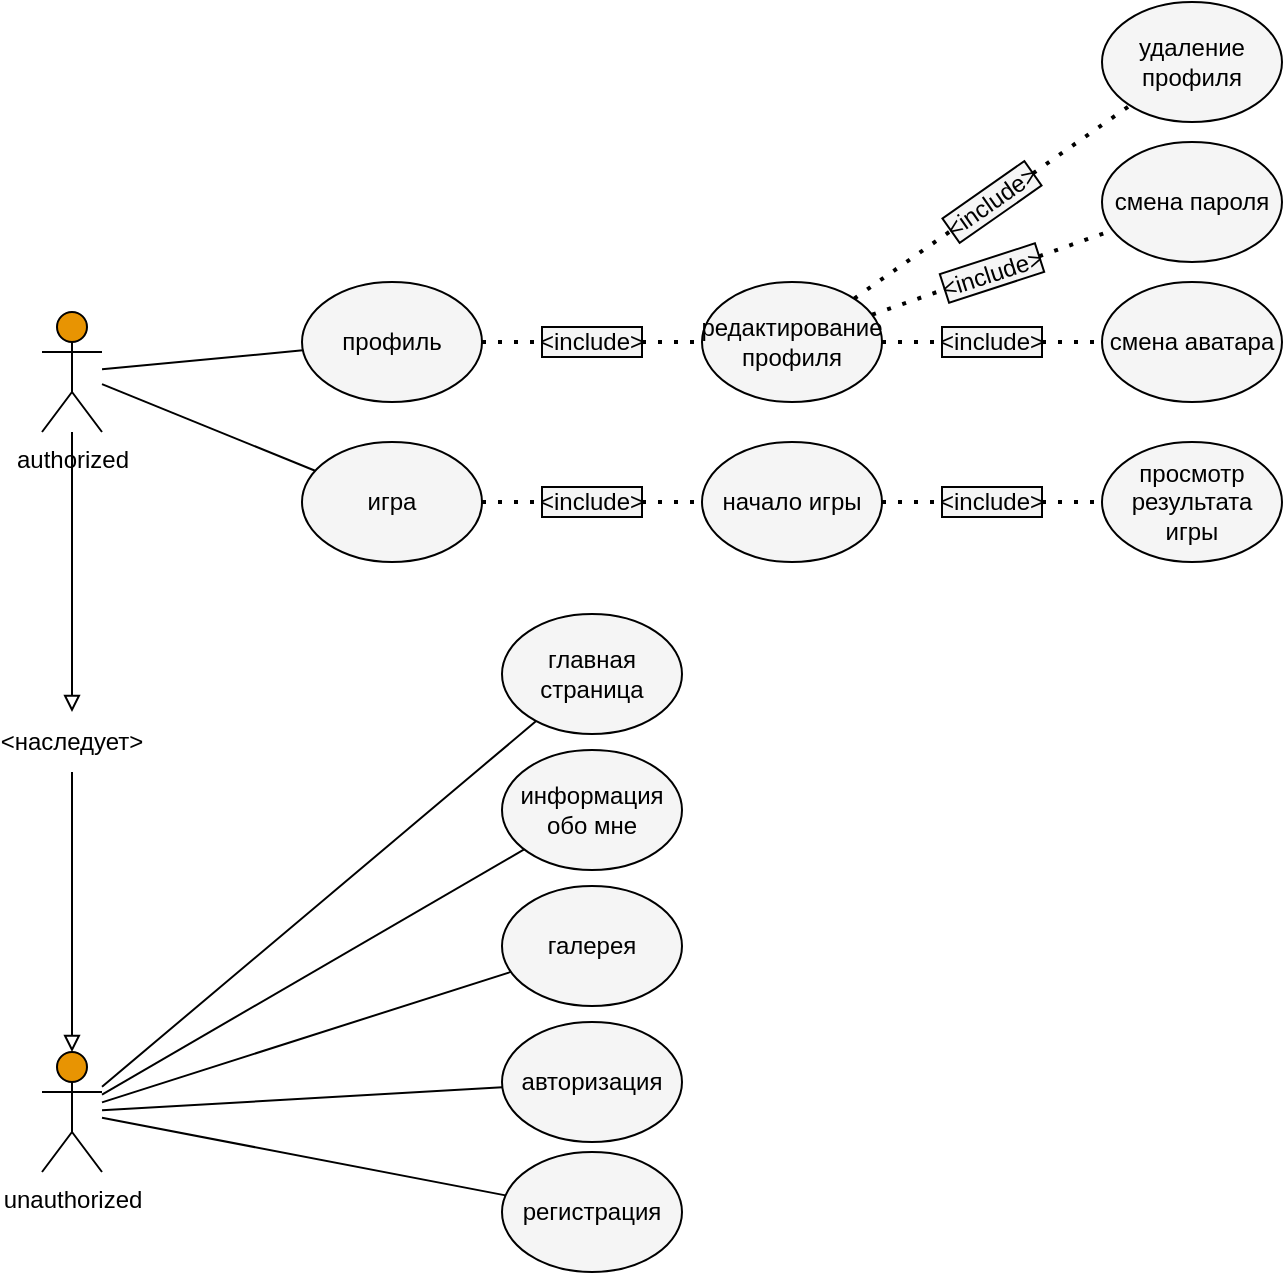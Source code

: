 <mxfile version="21.3.3" type="github" pages="3">
  <diagram name="UMLsite" id="e7e014a7-5840-1c2e-5031-d8a46d1fe8dd">
    <mxGraphModel dx="1235" dy="724" grid="0" gridSize="10" guides="1" tooltips="1" connect="1" arrows="1" fold="1" page="1" pageScale="1" pageWidth="1169" pageHeight="826" background="#ffffff" math="0" shadow="0">
      <root>
        <mxCell id="0" />
        <mxCell id="1" parent="0" />
        <mxCell id="5xeedYMrn5Qa9GUjNevL-45" value="authorized" style="shape=umlActor;verticalLabelPosition=bottom;verticalAlign=top;html=1;outlineConnect=0;fillColor=#E89402;fontColor=#000000;strokeColor=#000000;" parent="1" vertex="1">
          <mxGeometry x="100" y="270" width="30" height="60" as="geometry" />
        </mxCell>
        <mxCell id="5xeedYMrn5Qa9GUjNevL-46" value="главная страница" style="ellipse;whiteSpace=wrap;html=1;fillColor=#f5f5f5;fontColor=#000000;strokeColor=#000000;" parent="1" vertex="1">
          <mxGeometry x="330" y="421" width="90" height="60" as="geometry" />
        </mxCell>
        <mxCell id="5xeedYMrn5Qa9GUjNevL-47" value="информация обо мне" style="ellipse;whiteSpace=wrap;html=1;fillColor=#f5f5f5;fontColor=#000000;strokeColor=#000000;" parent="1" vertex="1">
          <mxGeometry x="330" y="489" width="90" height="60" as="geometry" />
        </mxCell>
        <mxCell id="5xeedYMrn5Qa9GUjNevL-50" value="галерея" style="ellipse;whiteSpace=wrap;html=1;fillColor=#f5f5f5;fontColor=#000000;strokeColor=#000000;" parent="1" vertex="1">
          <mxGeometry x="330" y="557" width="90" height="60" as="geometry" />
        </mxCell>
        <mxCell id="5xeedYMrn5Qa9GUjNevL-41" value="unauthorized" style="shape=umlActor;verticalLabelPosition=bottom;verticalAlign=top;html=1;outlineConnect=0;fillColor=#E89402;fontColor=#000000;strokeColor=#000000;" parent="1" vertex="1">
          <mxGeometry x="100" y="640" width="30" height="60" as="geometry" />
        </mxCell>
        <mxCell id="5xeedYMrn5Qa9GUjNevL-51" value="авторизация" style="ellipse;whiteSpace=wrap;html=1;fillColor=#f5f5f5;fontColor=#000000;strokeColor=#000000;" parent="1" vertex="1">
          <mxGeometry x="330" y="625" width="90" height="60" as="geometry" />
        </mxCell>
        <mxCell id="5xeedYMrn5Qa9GUjNevL-52" value="регистрация" style="ellipse;whiteSpace=wrap;html=1;fillColor=#f5f5f5;fontColor=#000000;strokeColor=#000000;" parent="1" vertex="1">
          <mxGeometry x="330" y="690" width="90" height="60" as="geometry" />
        </mxCell>
        <mxCell id="0to4NTz2Ai6b2GbzphMo-8" value="" style="group" vertex="1" connectable="0" parent="1">
          <mxGeometry x="230" y="115" width="490" height="280" as="geometry" />
        </mxCell>
        <mxCell id="5xeedYMrn5Qa9GUjNevL-54" value="профиль" style="ellipse;whiteSpace=wrap;html=1;fillColor=#f5f5f5;fontColor=#000000;strokeColor=#000000;" parent="0to4NTz2Ai6b2GbzphMo-8" vertex="1">
          <mxGeometry y="140" width="90" height="60" as="geometry" />
        </mxCell>
        <mxCell id="5xeedYMrn5Qa9GUjNevL-61" value="игра" style="ellipse;whiteSpace=wrap;html=1;fillColor=#f5f5f5;fontColor=#000000;strokeColor=#000000;" parent="0to4NTz2Ai6b2GbzphMo-8" vertex="1">
          <mxGeometry y="220" width="90" height="60" as="geometry" />
        </mxCell>
        <mxCell id="5xeedYMrn5Qa9GUjNevL-64" value="редактирование профиля" style="ellipse;whiteSpace=wrap;html=1;fillColor=#f5f5f5;fontColor=#000000;strokeColor=#000000;" parent="0to4NTz2Ai6b2GbzphMo-8" vertex="1">
          <mxGeometry x="200" y="140" width="90" height="60" as="geometry" />
        </mxCell>
        <mxCell id="5xeedYMrn5Qa9GUjNevL-65" value="удаление профиля" style="ellipse;whiteSpace=wrap;html=1;fillColor=#f5f5f5;fontColor=#000000;strokeColor=#000000;" parent="0to4NTz2Ai6b2GbzphMo-8" vertex="1">
          <mxGeometry x="400" width="90" height="60" as="geometry" />
        </mxCell>
        <mxCell id="5xeedYMrn5Qa9GUjNevL-66" value="смена пароля" style="ellipse;whiteSpace=wrap;html=1;fillColor=#f5f5f5;fontColor=#000000;strokeColor=#000000;" parent="0to4NTz2Ai6b2GbzphMo-8" vertex="1">
          <mxGeometry x="400" y="70" width="90" height="60" as="geometry" />
        </mxCell>
        <mxCell id="5xeedYMrn5Qa9GUjNevL-67" value="смена аватара" style="ellipse;whiteSpace=wrap;html=1;fillColor=#f5f5f5;fontColor=#000000;strokeColor=#000000;" parent="0to4NTz2Ai6b2GbzphMo-8" vertex="1">
          <mxGeometry x="400" y="140" width="90" height="60" as="geometry" />
        </mxCell>
        <mxCell id="5xeedYMrn5Qa9GUjNevL-68" value="начало игры" style="ellipse;whiteSpace=wrap;html=1;fillColor=#f5f5f5;fontColor=#000000;strokeColor=#000000;" parent="0to4NTz2Ai6b2GbzphMo-8" vertex="1">
          <mxGeometry x="200" y="220" width="90" height="60" as="geometry" />
        </mxCell>
        <mxCell id="5xeedYMrn5Qa9GUjNevL-69" value="просмотр результата игры" style="ellipse;whiteSpace=wrap;html=1;fillColor=#f5f5f5;fontColor=#000000;strokeColor=#000000;" parent="0to4NTz2Ai6b2GbzphMo-8" vertex="1">
          <mxGeometry x="400" y="220" width="90" height="60" as="geometry" />
        </mxCell>
        <mxCell id="5xeedYMrn5Qa9GUjNevL-76" value="" style="endArrow=none;dashed=1;html=1;dashPattern=1 3;strokeWidth=2;rounded=0;fillColor=#f5f5f5;strokeColor=#000000;fontColor=#000000;" parent="0to4NTz2Ai6b2GbzphMo-8" source="0to4NTz2Ai6b2GbzphMo-1" target="5xeedYMrn5Qa9GUjNevL-64" edge="1">
          <mxGeometry width="50" height="50" relative="1" as="geometry">
            <mxPoint x="70" y="210" as="sourcePoint" />
            <mxPoint x="120" y="160" as="targetPoint" />
          </mxGeometry>
        </mxCell>
        <mxCell id="5xeedYMrn5Qa9GUjNevL-77" value="" style="endArrow=none;dashed=1;html=1;dashPattern=1 3;strokeWidth=2;rounded=0;fillColor=#f5f5f5;strokeColor=#000000;fontColor=#000000;" parent="0to4NTz2Ai6b2GbzphMo-8" source="0to4NTz2Ai6b2GbzphMo-2" target="5xeedYMrn5Qa9GUjNevL-68" edge="1">
          <mxGeometry width="50" height="50" relative="1" as="geometry">
            <mxPoint x="100" y="300" as="sourcePoint" />
            <mxPoint x="160" y="300" as="targetPoint" />
          </mxGeometry>
        </mxCell>
        <mxCell id="5xeedYMrn5Qa9GUjNevL-78" value="" style="endArrow=none;dashed=1;html=1;dashPattern=1 3;strokeWidth=2;rounded=0;fillColor=#f5f5f5;strokeColor=#000000;fontColor=#000000;" parent="0to4NTz2Ai6b2GbzphMo-8" source="5xeedYMrn5Qa9GUjNevL-99" target="5xeedYMrn5Qa9GUjNevL-65" edge="1">
          <mxGeometry width="50" height="50" relative="1" as="geometry">
            <mxPoint x="180" y="43" as="sourcePoint" />
            <mxPoint x="240" y="43" as="targetPoint" />
          </mxGeometry>
        </mxCell>
        <mxCell id="5xeedYMrn5Qa9GUjNevL-79" value="" style="endArrow=none;dashed=1;html=1;dashPattern=1 3;strokeWidth=2;rounded=0;fillColor=#f5f5f5;strokeColor=#000000;fontColor=#000000;" parent="0to4NTz2Ai6b2GbzphMo-8" source="5xeedYMrn5Qa9GUjNevL-97" target="5xeedYMrn5Qa9GUjNevL-66" edge="1">
          <mxGeometry width="50" height="50" relative="1" as="geometry">
            <mxPoint x="180" y="80" as="sourcePoint" />
            <mxPoint x="240" y="80" as="targetPoint" />
          </mxGeometry>
        </mxCell>
        <mxCell id="5xeedYMrn5Qa9GUjNevL-80" value="" style="endArrow=none;dashed=1;html=1;dashPattern=1 3;strokeWidth=2;rounded=0;fillColor=#f5f5f5;strokeColor=#000000;fontColor=#000000;" parent="0to4NTz2Ai6b2GbzphMo-8" source="5xeedYMrn5Qa9GUjNevL-95" target="5xeedYMrn5Qa9GUjNevL-67" edge="1">
          <mxGeometry width="50" height="50" relative="1" as="geometry">
            <mxPoint x="130" y="210" as="sourcePoint" />
            <mxPoint x="190" y="210" as="targetPoint" />
          </mxGeometry>
        </mxCell>
        <mxCell id="5xeedYMrn5Qa9GUjNevL-81" value="" style="endArrow=none;dashed=1;html=1;dashPattern=1 3;strokeWidth=2;rounded=0;fillColor=#f5f5f5;strokeColor=#000000;fontColor=#000000;" parent="0to4NTz2Ai6b2GbzphMo-8" source="5xeedYMrn5Qa9GUjNevL-84" target="5xeedYMrn5Qa9GUjNevL-69" edge="1">
          <mxGeometry width="50" height="50" relative="1" as="geometry">
            <mxPoint x="130" y="350" as="sourcePoint" />
            <mxPoint x="160" y="260" as="targetPoint" />
          </mxGeometry>
        </mxCell>
        <mxCell id="5xeedYMrn5Qa9GUjNevL-94" value="" style="endArrow=none;dashed=1;html=1;dashPattern=1 3;strokeWidth=2;rounded=0;fillColor=#f5f5f5;strokeColor=#000000;fontColor=#000000;" parent="0to4NTz2Ai6b2GbzphMo-8" source="5xeedYMrn5Qa9GUjNevL-68" target="5xeedYMrn5Qa9GUjNevL-84" edge="1">
          <mxGeometry width="50" height="50" relative="1" as="geometry">
            <mxPoint x="290" y="250" as="sourcePoint" />
            <mxPoint x="400" y="250" as="targetPoint" />
          </mxGeometry>
        </mxCell>
        <mxCell id="5xeedYMrn5Qa9GUjNevL-84" value="&amp;lt;include&amp;gt;" style="text;strokeColor=#000000;align=center;fillColor=#f5f5f5;html=1;verticalAlign=middle;whiteSpace=wrap;rounded=0;fontColor=#000000;" parent="0to4NTz2Ai6b2GbzphMo-8" vertex="1">
          <mxGeometry x="320" y="242.5" width="50" height="15" as="geometry" />
        </mxCell>
        <mxCell id="5xeedYMrn5Qa9GUjNevL-96" value="" style="endArrow=none;dashed=1;html=1;dashPattern=1 3;strokeWidth=2;rounded=0;fillColor=#f5f5f5;strokeColor=#000000;fontColor=#000000;" parent="0to4NTz2Ai6b2GbzphMo-8" source="5xeedYMrn5Qa9GUjNevL-64" target="5xeedYMrn5Qa9GUjNevL-95" edge="1">
          <mxGeometry width="50" height="50" relative="1" as="geometry">
            <mxPoint x="290" y="170" as="sourcePoint" />
            <mxPoint x="400" y="170" as="targetPoint" />
          </mxGeometry>
        </mxCell>
        <mxCell id="5xeedYMrn5Qa9GUjNevL-95" value="&amp;lt;include&amp;gt;" style="text;strokeColor=#000000;align=center;fillColor=#f5f5f5;html=1;verticalAlign=middle;whiteSpace=wrap;rounded=0;fontColor=#000000;" parent="0to4NTz2Ai6b2GbzphMo-8" vertex="1">
          <mxGeometry x="320" y="162.5" width="50" height="15" as="geometry" />
        </mxCell>
        <mxCell id="5xeedYMrn5Qa9GUjNevL-98" value="" style="endArrow=none;dashed=1;html=1;dashPattern=1 3;strokeWidth=2;rounded=0;fillColor=#f5f5f5;strokeColor=#000000;fontColor=#000000;" parent="0to4NTz2Ai6b2GbzphMo-8" source="5xeedYMrn5Qa9GUjNevL-64" target="5xeedYMrn5Qa9GUjNevL-97" edge="1">
          <mxGeometry width="50" height="50" relative="1" as="geometry">
            <mxPoint x="285" y="156" as="sourcePoint" />
            <mxPoint x="405" y="114" as="targetPoint" />
          </mxGeometry>
        </mxCell>
        <mxCell id="5xeedYMrn5Qa9GUjNevL-97" value="&amp;lt;include&amp;gt;" style="text;strokeColor=#000000;align=center;fillColor=#f5f5f5;html=1;verticalAlign=middle;whiteSpace=wrap;rounded=0;rotation=342;fontColor=#000000;" parent="0to4NTz2Ai6b2GbzphMo-8" vertex="1">
          <mxGeometry x="320" y="128" width="50" height="15" as="geometry" />
        </mxCell>
        <mxCell id="5xeedYMrn5Qa9GUjNevL-100" value="" style="endArrow=none;dashed=1;html=1;dashPattern=1 3;strokeWidth=2;rounded=0;fillColor=#f5f5f5;strokeColor=#000000;fontColor=#000000;" parent="0to4NTz2Ai6b2GbzphMo-8" source="5xeedYMrn5Qa9GUjNevL-64" target="5xeedYMrn5Qa9GUjNevL-99" edge="1">
          <mxGeometry width="50" height="50" relative="1" as="geometry">
            <mxPoint x="276" y="148" as="sourcePoint" />
            <mxPoint x="414" y="52" as="targetPoint" />
          </mxGeometry>
        </mxCell>
        <mxCell id="5xeedYMrn5Qa9GUjNevL-99" value="&amp;lt;include&amp;gt;" style="text;strokeColor=#000000;align=center;fillColor=#f5f5f5;html=1;verticalAlign=middle;whiteSpace=wrap;rounded=0;rotation=325;fontColor=#000000;" parent="0to4NTz2Ai6b2GbzphMo-8" vertex="1">
          <mxGeometry x="320" y="92.5" width="50" height="15" as="geometry" />
        </mxCell>
        <mxCell id="0to4NTz2Ai6b2GbzphMo-3" value="" style="endArrow=none;dashed=1;html=1;dashPattern=1 3;strokeWidth=2;rounded=0;fillColor=#f5f5f5;strokeColor=#000000;fontColor=#000000;" edge="1" parent="0to4NTz2Ai6b2GbzphMo-8" source="5xeedYMrn5Qa9GUjNevL-61" target="0to4NTz2Ai6b2GbzphMo-2">
          <mxGeometry width="50" height="50" relative="1" as="geometry">
            <mxPoint x="90" y="250" as="sourcePoint" />
            <mxPoint x="200" y="250" as="targetPoint" />
          </mxGeometry>
        </mxCell>
        <mxCell id="0to4NTz2Ai6b2GbzphMo-2" value="&amp;lt;include&amp;gt;" style="text;strokeColor=#000000;align=center;fillColor=#f5f5f5;html=1;verticalAlign=middle;whiteSpace=wrap;rounded=0;fontColor=#000000;" vertex="1" parent="0to4NTz2Ai6b2GbzphMo-8">
          <mxGeometry x="120" y="242.5" width="50" height="15" as="geometry" />
        </mxCell>
        <mxCell id="0to4NTz2Ai6b2GbzphMo-6" value="" style="endArrow=none;dashed=1;html=1;dashPattern=1 3;strokeWidth=2;rounded=0;fillColor=#f5f5f5;strokeColor=#000000;fontColor=#000000;" edge="1" parent="0to4NTz2Ai6b2GbzphMo-8" source="5xeedYMrn5Qa9GUjNevL-54" target="0to4NTz2Ai6b2GbzphMo-1">
          <mxGeometry width="50" height="50" relative="1" as="geometry">
            <mxPoint x="90" y="170" as="sourcePoint" />
            <mxPoint x="200" y="170" as="targetPoint" />
          </mxGeometry>
        </mxCell>
        <mxCell id="0to4NTz2Ai6b2GbzphMo-1" value="&amp;lt;include&amp;gt;" style="text;strokeColor=#000000;align=center;fillColor=#f5f5f5;html=1;verticalAlign=middle;whiteSpace=wrap;rounded=0;fontColor=#000000;" vertex="1" parent="0to4NTz2Ai6b2GbzphMo-8">
          <mxGeometry x="120" y="162.5" width="50" height="15" as="geometry" />
        </mxCell>
        <mxCell id="0to4NTz2Ai6b2GbzphMo-12" value="" style="endArrow=none;html=1;rounded=0;strokeColor=#000000;" edge="1" parent="1" source="5xeedYMrn5Qa9GUjNevL-45" target="5xeedYMrn5Qa9GUjNevL-54">
          <mxGeometry width="50" height="50" relative="1" as="geometry">
            <mxPoint x="168" y="353" as="sourcePoint" />
            <mxPoint x="218" y="303" as="targetPoint" />
          </mxGeometry>
        </mxCell>
        <mxCell id="0to4NTz2Ai6b2GbzphMo-13" value="" style="endArrow=none;html=1;rounded=0;strokeColor=#000000;" edge="1" parent="1" source="5xeedYMrn5Qa9GUjNevL-45" target="5xeedYMrn5Qa9GUjNevL-61">
          <mxGeometry width="50" height="50" relative="1" as="geometry">
            <mxPoint x="140" y="309" as="sourcePoint" />
            <mxPoint x="266" y="299" as="targetPoint" />
          </mxGeometry>
        </mxCell>
        <mxCell id="xAAyL-jhx8DyHIoVyvaF-1" value="" style="endArrow=none;html=1;rounded=0;strokeColor=#000000;" edge="1" parent="1" source="5xeedYMrn5Qa9GUjNevL-41" target="5xeedYMrn5Qa9GUjNevL-52">
          <mxGeometry width="50" height="50" relative="1" as="geometry">
            <mxPoint x="193" y="524" as="sourcePoint" />
            <mxPoint x="324" y="571" as="targetPoint" />
          </mxGeometry>
        </mxCell>
        <mxCell id="xAAyL-jhx8DyHIoVyvaF-2" value="" style="endArrow=none;html=1;rounded=0;strokeColor=#000000;" edge="1" parent="1" source="5xeedYMrn5Qa9GUjNevL-41" target="5xeedYMrn5Qa9GUjNevL-47">
          <mxGeometry width="50" height="50" relative="1" as="geometry">
            <mxPoint x="151" y="706" as="sourcePoint" />
            <mxPoint x="362" y="768" as="targetPoint" />
          </mxGeometry>
        </mxCell>
        <mxCell id="xAAyL-jhx8DyHIoVyvaF-3" value="" style="endArrow=none;html=1;rounded=0;strokeColor=#000000;" edge="1" parent="1" source="5xeedYMrn5Qa9GUjNevL-41" target="5xeedYMrn5Qa9GUjNevL-50">
          <mxGeometry width="50" height="50" relative="1" as="geometry">
            <mxPoint x="149" y="726" as="sourcePoint" />
            <mxPoint x="360" y="788" as="targetPoint" />
          </mxGeometry>
        </mxCell>
        <mxCell id="xAAyL-jhx8DyHIoVyvaF-4" value="" style="endArrow=none;html=1;rounded=0;strokeColor=#000000;" edge="1" parent="1" source="5xeedYMrn5Qa9GUjNevL-41" target="5xeedYMrn5Qa9GUjNevL-46">
          <mxGeometry width="50" height="50" relative="1" as="geometry">
            <mxPoint x="153" y="676" as="sourcePoint" />
            <mxPoint x="364" y="738" as="targetPoint" />
          </mxGeometry>
        </mxCell>
        <mxCell id="xAAyL-jhx8DyHIoVyvaF-5" value="" style="endArrow=none;html=1;rounded=0;strokeColor=#000000;" edge="1" parent="1" source="5xeedYMrn5Qa9GUjNevL-41" target="5xeedYMrn5Qa9GUjNevL-51">
          <mxGeometry width="50" height="50" relative="1" as="geometry">
            <mxPoint x="140" y="675" as="sourcePoint" />
            <mxPoint x="344" y="610" as="targetPoint" />
          </mxGeometry>
        </mxCell>
        <mxCell id="xAAyL-jhx8DyHIoVyvaF-6" value="" style="endArrow=block;html=1;rounded=0;strokeColor=#000000;endFill=0;" edge="1" parent="1" source="0to4NTz2Ai6b2GbzphMo-10" target="5xeedYMrn5Qa9GUjNevL-41">
          <mxGeometry width="50" height="50" relative="1" as="geometry">
            <mxPoint x="190" y="530" as="sourcePoint" />
            <mxPoint x="240" y="480" as="targetPoint" />
          </mxGeometry>
        </mxCell>
        <mxCell id="xAAyL-jhx8DyHIoVyvaF-7" value="" style="endArrow=block;html=1;rounded=0;strokeColor=#000000;endFill=0;" edge="1" parent="1" source="5xeedYMrn5Qa9GUjNevL-45" target="0to4NTz2Ai6b2GbzphMo-10">
          <mxGeometry width="50" height="50" relative="1" as="geometry">
            <mxPoint x="115" y="330" as="sourcePoint" />
            <mxPoint x="115" y="640" as="targetPoint" />
          </mxGeometry>
        </mxCell>
        <mxCell id="0to4NTz2Ai6b2GbzphMo-10" value="&lt;font color=&quot;#000000&quot;&gt;&amp;lt;наследует&amp;gt;&lt;/font&gt;" style="text;strokeColor=none;align=center;fillColor=none;html=1;verticalAlign=middle;whiteSpace=wrap;rounded=0;" vertex="1" parent="1">
          <mxGeometry x="85" y="470" width="60" height="30" as="geometry" />
        </mxCell>
      </root>
    </mxGraphModel>
  </diagram>
  <diagram id="WOX6E8N1_5gu4rGMsL1o" name="UMLgame">
    <mxGraphModel dx="913" dy="535" grid="0" gridSize="10" guides="1" tooltips="1" connect="1" arrows="1" fold="1" page="1" pageScale="1" pageWidth="1169" pageHeight="827" background="#ffffff" math="0" shadow="0">
      <root>
        <mxCell id="0" />
        <mxCell id="1" parent="0" />
        <mxCell id="XFyWoyHgGZIGUqEqszaW-1" value="&lt;span style=&quot;background-color: rgb(255, 255, 255);&quot;&gt;&lt;font color=&quot;#000000&quot;&gt;Actor&lt;/font&gt;&lt;/span&gt;" style="shape=umlActor;verticalLabelPosition=bottom;verticalAlign=top;html=1;outlineConnect=0;fillColor=#E89402;strokeColor=#000000;fontColor=#333333;" parent="1" vertex="1">
          <mxGeometry x="130" y="370" width="30" height="60" as="geometry" />
        </mxCell>
        <mxCell id="XFyWoyHgGZIGUqEqszaW-2" value="старт игры" style="ellipse;whiteSpace=wrap;html=1;fillColor=#f5f5f5;strokeColor=#000000;fontColor=#333333;" parent="1" vertex="1">
          <mxGeometry x="240" y="250" width="90" height="60" as="geometry" />
        </mxCell>
        <mxCell id="3Mp8cJFhABUIsX2p0rVD-1" value="рекорды" style="ellipse;whiteSpace=wrap;html=1;fillColor=#f5f5f5;strokeColor=#000000;fontColor=#333333;" parent="1" vertex="1">
          <mxGeometry x="240" y="370" width="90" height="60" as="geometry" />
        </mxCell>
        <mxCell id="3Mp8cJFhABUIsX2p0rVD-2" value="настройки" style="ellipse;whiteSpace=wrap;html=1;fillColor=#f5f5f5;strokeColor=#000000;fontColor=#333333;" parent="1" vertex="1">
          <mxGeometry x="240" y="490" width="90" height="60" as="geometry" />
        </mxCell>
        <mxCell id="3Mp8cJFhABUIsX2p0rVD-3" value="игра" style="ellipse;whiteSpace=wrap;html=1;fillColor=#f5f5f5;strokeColor=#000000;fontColor=#333333;" parent="1" vertex="1">
          <mxGeometry x="413" y="250" width="90" height="60" as="geometry" />
        </mxCell>
        <mxCell id="3Mp8cJFhABUIsX2p0rVD-6" value="просмотр суммы набранных очков" style="ellipse;whiteSpace=wrap;html=1;fillColor=#f5f5f5;strokeColor=#000000;fontColor=#333333;" parent="1" vertex="1">
          <mxGeometry x="576" y="250" width="90" height="60" as="geometry" />
        </mxCell>
        <mxCell id="3Mp8cJFhABUIsX2p0rVD-7" value="просмотр таблицы рекордов" style="ellipse;whiteSpace=wrap;html=1;fillColor=#f5f5f5;strokeColor=#000000;fontColor=#333333;" parent="1" vertex="1">
          <mxGeometry x="420" y="370" width="90" height="60" as="geometry" />
        </mxCell>
        <mxCell id="3Mp8cJFhABUIsX2p0rVD-8" value="смена логина пользователя" style="ellipse;whiteSpace=wrap;html=1;fillColor=#f5f5f5;strokeColor=#000000;fontColor=#333333;" parent="1" vertex="1">
          <mxGeometry x="420" y="530" width="90" height="60" as="geometry" />
        </mxCell>
        <mxCell id="3Mp8cJFhABUIsX2p0rVD-9" value="смена темы приложения" style="ellipse;whiteSpace=wrap;html=1;fillColor=#f5f5f5;strokeColor=#000000;fontColor=#333333;" parent="1" vertex="1">
          <mxGeometry x="420" y="450" width="90" height="60" as="geometry" />
        </mxCell>
        <mxCell id="3Mp8cJFhABUIsX2p0rVD-25" value="" style="endArrow=none;dashed=1;html=1;dashPattern=1 3;strokeWidth=2;rounded=0;fontColor=#000000;fillColor=#f5f5f5;strokeColor=#000000;" parent="1" source="3Mp8cJFhABUIsX2p0rVD-24" target="3Mp8cJFhABUIsX2p0rVD-7" edge="1">
          <mxGeometry width="50" height="50" relative="1" as="geometry">
            <mxPoint x="420" y="440" as="sourcePoint" />
            <mxPoint x="470" y="390" as="targetPoint" />
          </mxGeometry>
        </mxCell>
        <mxCell id="3Mp8cJFhABUIsX2p0rVD-26" value="" style="endArrow=none;dashed=1;html=1;dashPattern=1 3;strokeWidth=2;rounded=0;fontColor=#000000;fillColor=#f5f5f5;strokeColor=#000000;" parent="1" source="3Mp8cJFhABUIsX2p0rVD-1" target="3Mp8cJFhABUIsX2p0rVD-24" edge="1">
          <mxGeometry width="50" height="50" relative="1" as="geometry">
            <mxPoint x="330" y="400" as="sourcePoint" />
            <mxPoint x="420" y="400" as="targetPoint" />
          </mxGeometry>
        </mxCell>
        <mxCell id="3Mp8cJFhABUIsX2p0rVD-24" value="&amp;lt;include&amp;gt;" style="text;strokeColor=#000000;align=center;fillColor=#f5f5f5;html=1;verticalAlign=middle;whiteSpace=wrap;rounded=0;fontColor=#333333;" parent="1" vertex="1">
          <mxGeometry x="350" y="390" width="50" height="20" as="geometry" />
        </mxCell>
        <mxCell id="3Mp8cJFhABUIsX2p0rVD-27" value="" style="endArrow=none;dashed=1;html=1;dashPattern=1 3;strokeWidth=2;rounded=0;fontColor=#000000;fillColor=#f5f5f5;strokeColor=#000000;" parent="1" source="3Mp8cJFhABUIsX2p0rVD-30" target="3Mp8cJFhABUIsX2p0rVD-9" edge="1">
          <mxGeometry width="50" height="50" relative="1" as="geometry">
            <mxPoint x="340" y="505" as="sourcePoint" />
            <mxPoint x="390" y="455" as="targetPoint" />
          </mxGeometry>
        </mxCell>
        <mxCell id="3Mp8cJFhABUIsX2p0rVD-28" value="" style="endArrow=none;dashed=1;html=1;dashPattern=1 3;strokeWidth=2;rounded=0;fontColor=#000000;fillColor=#f5f5f5;strokeColor=#000000;" parent="1" source="3Mp8cJFhABUIsX2p0rVD-29" target="3Mp8cJFhABUIsX2p0rVD-8" edge="1">
          <mxGeometry width="50" height="50" relative="1" as="geometry">
            <mxPoint x="338" y="521" as="sourcePoint" />
            <mxPoint x="432" y="499" as="targetPoint" />
          </mxGeometry>
        </mxCell>
        <mxCell id="3Mp8cJFhABUIsX2p0rVD-31" value="" style="endArrow=none;dashed=1;html=1;dashPattern=1 3;strokeWidth=2;rounded=0;fontColor=#000000;fillColor=#f5f5f5;strokeColor=#000000;" parent="1" source="3Mp8cJFhABUIsX2p0rVD-2" target="3Mp8cJFhABUIsX2p0rVD-30" edge="1">
          <mxGeometry width="50" height="50" relative="1" as="geometry">
            <mxPoint x="328" y="511" as="sourcePoint" />
            <mxPoint x="422" y="489" as="targetPoint" />
          </mxGeometry>
        </mxCell>
        <mxCell id="3Mp8cJFhABUIsX2p0rVD-30" value="&amp;lt;include&amp;gt;" style="text;strokeColor=#000000;align=center;fillColor=#f5f5f5;html=1;verticalAlign=middle;whiteSpace=wrap;rounded=0;rotation=348;fontColor=#333333;" parent="1" vertex="1">
          <mxGeometry x="350" y="490" width="50" height="20" as="geometry" />
        </mxCell>
        <mxCell id="3Mp8cJFhABUIsX2p0rVD-32" value="" style="endArrow=none;dashed=1;html=1;dashPattern=1 3;strokeWidth=2;rounded=0;fontColor=#000000;fillColor=#f5f5f5;strokeColor=#000000;" parent="1" source="3Mp8cJFhABUIsX2p0rVD-2" target="3Mp8cJFhABUIsX2p0rVD-29" edge="1">
          <mxGeometry width="50" height="50" relative="1" as="geometry">
            <mxPoint x="328" y="529" as="sourcePoint" />
            <mxPoint x="422" y="551" as="targetPoint" />
          </mxGeometry>
        </mxCell>
        <mxCell id="3Mp8cJFhABUIsX2p0rVD-29" value="&amp;lt;include&amp;gt;" style="text;strokeColor=#000000;align=center;fillColor=#f5f5f5;html=1;verticalAlign=middle;whiteSpace=wrap;rounded=0;rotation=12;fontColor=#333333;" parent="1" vertex="1">
          <mxGeometry x="350" y="530" width="50" height="20" as="geometry" />
        </mxCell>
        <mxCell id="8dzVd9ejT2dJTPqW-kkZ-3" value="" style="endArrow=none;html=1;rounded=0;strokeColor=#000000;" edge="1" parent="1" source="XFyWoyHgGZIGUqEqszaW-1" target="XFyWoyHgGZIGUqEqszaW-2">
          <mxGeometry width="50" height="50" relative="1" as="geometry">
            <mxPoint x="295" y="342" as="sourcePoint" />
            <mxPoint x="378" y="342" as="targetPoint" />
          </mxGeometry>
        </mxCell>
        <mxCell id="8dzVd9ejT2dJTPqW-kkZ-4" value="" style="endArrow=none;html=1;rounded=0;strokeColor=#000000;" edge="1" parent="1" source="XFyWoyHgGZIGUqEqszaW-1" target="3Mp8cJFhABUIsX2p0rVD-1">
          <mxGeometry width="50" height="50" relative="1" as="geometry">
            <mxPoint x="170" y="397" as="sourcePoint" />
            <mxPoint x="267" y="314" as="targetPoint" />
          </mxGeometry>
        </mxCell>
        <mxCell id="8dzVd9ejT2dJTPqW-kkZ-5" value="" style="endArrow=none;html=1;rounded=0;strokeColor=#000000;" edge="1" parent="1" source="XFyWoyHgGZIGUqEqszaW-1" target="3Mp8cJFhABUIsX2p0rVD-2">
          <mxGeometry width="50" height="50" relative="1" as="geometry">
            <mxPoint x="170" y="410" as="sourcePoint" />
            <mxPoint x="250" y="410" as="targetPoint" />
          </mxGeometry>
        </mxCell>
        <mxCell id="UZYCQWP6xtuk_2qkc4st-2" value="" style="endArrow=none;dashed=1;html=1;dashPattern=1 3;strokeWidth=2;rounded=0;fontColor=#000000;fillColor=#f5f5f5;strokeColor=#000000;" edge="1" parent="1" source="UZYCQWP6xtuk_2qkc4st-4" target="3Mp8cJFhABUIsX2p0rVD-3">
          <mxGeometry width="50" height="50" relative="1" as="geometry">
            <mxPoint x="340" y="410" as="sourcePoint" />
            <mxPoint x="360" y="410" as="targetPoint" />
          </mxGeometry>
        </mxCell>
        <mxCell id="UZYCQWP6xtuk_2qkc4st-3" value="" style="endArrow=none;dashed=1;html=1;dashPattern=1 3;strokeWidth=2;rounded=0;fontColor=#000000;fillColor=#f5f5f5;strokeColor=#000000;" edge="1" parent="1" source="UZYCQWP6xtuk_2qkc4st-6" target="3Mp8cJFhABUIsX2p0rVD-3">
          <mxGeometry width="50" height="50" relative="1" as="geometry">
            <mxPoint x="340" y="290" as="sourcePoint" />
            <mxPoint x="534" y="342" as="targetPoint" />
          </mxGeometry>
        </mxCell>
        <mxCell id="UZYCQWP6xtuk_2qkc4st-5" value="" style="endArrow=none;dashed=1;html=1;dashPattern=1 3;strokeWidth=2;rounded=0;fontColor=#000000;fillColor=#f5f5f5;strokeColor=#000000;" edge="1" parent="1" source="XFyWoyHgGZIGUqEqszaW-2" target="UZYCQWP6xtuk_2qkc4st-4">
          <mxGeometry width="50" height="50" relative="1" as="geometry">
            <mxPoint x="330" y="280" as="sourcePoint" />
            <mxPoint x="413" y="280" as="targetPoint" />
          </mxGeometry>
        </mxCell>
        <mxCell id="UZYCQWP6xtuk_2qkc4st-4" value="&amp;lt;include&amp;gt;" style="text;strokeColor=#000000;align=center;fillColor=#f5f5f5;html=1;verticalAlign=middle;whiteSpace=wrap;rounded=0;fontColor=#333333;" vertex="1" parent="1">
          <mxGeometry x="346" y="270" width="50" height="20" as="geometry" />
        </mxCell>
        <mxCell id="UZYCQWP6xtuk_2qkc4st-7" value="" style="endArrow=none;dashed=1;html=1;dashPattern=1 3;strokeWidth=2;rounded=0;fontColor=#000000;fillColor=#f5f5f5;strokeColor=#000000;" edge="1" parent="1" source="3Mp8cJFhABUIsX2p0rVD-6" target="UZYCQWP6xtuk_2qkc4st-6">
          <mxGeometry width="50" height="50" relative="1" as="geometry">
            <mxPoint x="576" y="280" as="sourcePoint" />
            <mxPoint x="503" y="280" as="targetPoint" />
          </mxGeometry>
        </mxCell>
        <mxCell id="UZYCQWP6xtuk_2qkc4st-6" value="&amp;lt;include&amp;gt;" style="text;strokeColor=#000000;align=center;fillColor=#f5f5f5;html=1;verticalAlign=middle;whiteSpace=wrap;rounded=0;fontColor=#333333;" vertex="1" parent="1">
          <mxGeometry x="516" y="270" width="50" height="20" as="geometry" />
        </mxCell>
      </root>
    </mxGraphModel>
  </diagram>
  <diagram id="fNKtQ-hYz_XQON1TTOyM" name="UMLexplorer">
    <mxGraphModel dx="724" dy="424" grid="0" gridSize="10" guides="1" tooltips="1" connect="1" arrows="1" fold="1" page="1" pageScale="1" pageWidth="1169" pageHeight="827" background="#ffffff" math="0" shadow="0">
      <root>
        <mxCell id="0" />
        <mxCell id="1" parent="0" />
        <mxCell id="UeoXjUNv3F4AzBzWwr41-1" value="&lt;font color=&quot;#000000&quot;&gt;Actor&lt;/font&gt;" style="shape=umlActor;verticalLabelPosition=bottom;verticalAlign=top;html=1;outlineConnect=0;strokeColor=#666666;fillColor=#E89402;fontColor=#333333;" parent="1" vertex="1">
          <mxGeometry x="270" y="240" width="30" height="60" as="geometry" />
        </mxCell>
        <mxCell id="UeoXjUNv3F4AzBzWwr41-2" value="открыть файл/папку" style="ellipse;whiteSpace=wrap;html=1;strokeColor=#666666;fillColor=#f5f5f5;fontColor=#333333;" parent="1" vertex="1">
          <mxGeometry x="460" y="90" width="90" height="60" as="geometry" />
        </mxCell>
        <mxCell id="9OQ9tBWXFx3Jfl4SC2Ky-1" value="закрыть файл/папку" style="ellipse;whiteSpace=wrap;html=1;strokeColor=#666666;fillColor=#f5f5f5;fontColor=#333333;" parent="1" vertex="1">
          <mxGeometry x="460" y="190" width="90" height="60" as="geometry" />
        </mxCell>
        <mxCell id="9OQ9tBWXFx3Jfl4SC2Ky-2" value="удалить файл/папку" style="ellipse;whiteSpace=wrap;html=1;strokeColor=#666666;fillColor=#f5f5f5;fontColor=#333333;" parent="1" vertex="1">
          <mxGeometry x="460" y="290" width="90" height="60" as="geometry" />
        </mxCell>
        <mxCell id="9OQ9tBWXFx3Jfl4SC2Ky-3" value="выход из программы" style="ellipse;whiteSpace=wrap;html=1;strokeColor=#666666;fillColor=#f5f5f5;fontColor=#333333;" parent="1" vertex="1">
          <mxGeometry x="460" y="390" width="90" height="60" as="geometry" />
        </mxCell>
        <mxCell id="9OQ9tBWXFx3Jfl4SC2Ky-4" value="занести данные в файл" style="ellipse;whiteSpace=wrap;html=1;strokeColor=#666666;fillColor=#f5f5f5;fontColor=#333333;" parent="1" vertex="1">
          <mxGeometry x="680" y="90" width="90" height="60" as="geometry" />
        </mxCell>
        <mxCell id="9OQ9tBWXFx3Jfl4SC2Ky-7" value="удалить данные из файла" style="ellipse;whiteSpace=wrap;html=1;strokeColor=#666666;fillColor=#f5f5f5;fontColor=#333333;" parent="1" vertex="1">
          <mxGeometry x="680" y="190" width="90" height="60" as="geometry" />
        </mxCell>
        <mxCell id="9OQ9tBWXFx3Jfl4SC2Ky-8" value="отсортировать данные по столбуц" style="ellipse;whiteSpace=wrap;html=1;strokeColor=#666666;fillColor=#f5f5f5;fontColor=#333333;" parent="1" vertex="1">
          <mxGeometry x="680" y="290" width="90" height="60" as="geometry" />
        </mxCell>
        <mxCell id="9OQ9tBWXFx3Jfl4SC2Ky-9" value="редактировать данные в файле" style="ellipse;whiteSpace=wrap;html=1;strokeColor=#666666;fillColor=#f5f5f5;fontColor=#333333;" parent="1" vertex="1">
          <mxGeometry x="680" y="390" width="90" height="60" as="geometry" />
        </mxCell>
        <mxCell id="npSrh8GyBhlLLfez0Txo-2" value="" style="endArrow=none;dashed=1;html=1;dashPattern=1 3;strokeWidth=2;rounded=0;strokeColor=#666666;fillColor=#f5f5f5;" parent="1" source="npSrh8GyBhlLLfez0Txo-1" target="9OQ9tBWXFx3Jfl4SC2Ky-4" edge="1">
          <mxGeometry width="50" height="50" relative="1" as="geometry">
            <mxPoint x="610" y="270" as="sourcePoint" />
            <mxPoint x="660" y="220" as="targetPoint" />
          </mxGeometry>
        </mxCell>
        <mxCell id="npSrh8GyBhlLLfez0Txo-3" value="" style="endArrow=none;dashed=1;html=1;dashPattern=1 3;strokeWidth=2;rounded=0;strokeColor=#666666;fillColor=#f5f5f5;" parent="1" source="npSrh8GyBhlLLfez0Txo-15" target="9OQ9tBWXFx3Jfl4SC2Ky-7" edge="1">
          <mxGeometry width="50" height="50" relative="1" as="geometry">
            <mxPoint x="560" y="130" as="sourcePoint" />
            <mxPoint x="690" y="130" as="targetPoint" />
          </mxGeometry>
        </mxCell>
        <mxCell id="npSrh8GyBhlLLfez0Txo-4" value="" style="endArrow=none;dashed=1;html=1;dashPattern=1 3;strokeWidth=2;rounded=0;strokeColor=#666666;fillColor=#f5f5f5;" parent="1" source="npSrh8GyBhlLLfez0Txo-7" target="9OQ9tBWXFx3Jfl4SC2Ky-8" edge="1">
          <mxGeometry width="50" height="50" relative="1" as="geometry">
            <mxPoint x="570" y="140" as="sourcePoint" />
            <mxPoint x="700" y="140" as="targetPoint" />
          </mxGeometry>
        </mxCell>
        <mxCell id="npSrh8GyBhlLLfez0Txo-5" value="" style="endArrow=none;dashed=1;html=1;dashPattern=1 3;strokeWidth=2;rounded=0;strokeColor=#666666;fillColor=#f5f5f5;" parent="1" source="npSrh8GyBhlLLfez0Txo-8" target="9OQ9tBWXFx3Jfl4SC2Ky-9" edge="1">
          <mxGeometry width="50" height="50" relative="1" as="geometry">
            <mxPoint x="580" y="150" as="sourcePoint" />
            <mxPoint x="710" y="150" as="targetPoint" />
          </mxGeometry>
        </mxCell>
        <mxCell id="npSrh8GyBhlLLfez0Txo-6" value="" style="endArrow=none;dashed=1;html=1;dashPattern=1 3;strokeWidth=2;rounded=0;strokeColor=#666666;fillColor=#f5f5f5;" parent="1" source="UeoXjUNv3F4AzBzWwr41-2" target="npSrh8GyBhlLLfez0Txo-1" edge="1">
          <mxGeometry width="50" height="50" relative="1" as="geometry">
            <mxPoint x="550" y="120" as="sourcePoint" />
            <mxPoint x="680" y="120" as="targetPoint" />
          </mxGeometry>
        </mxCell>
        <mxCell id="npSrh8GyBhlLLfez0Txo-1" value="&amp;lt;include&amp;gt;" style="text;strokeColor=#666666;align=center;fillColor=#f5f5f5;html=1;verticalAlign=middle;whiteSpace=wrap;rounded=0;fontColor=#333333;" parent="1" vertex="1">
          <mxGeometry x="585" y="110" width="50" height="20" as="geometry" />
        </mxCell>
        <mxCell id="npSrh8GyBhlLLfez0Txo-12" value="" style="endArrow=none;dashed=1;html=1;dashPattern=1 3;strokeWidth=2;rounded=0;strokeColor=#666666;fillColor=#f5f5f5;" parent="1" source="UeoXjUNv3F4AzBzWwr41-2" target="npSrh8GyBhlLLfez0Txo-8" edge="1">
          <mxGeometry width="50" height="50" relative="1" as="geometry">
            <mxPoint x="525" y="147" as="sourcePoint" />
            <mxPoint x="705" y="393" as="targetPoint" />
          </mxGeometry>
        </mxCell>
        <mxCell id="npSrh8GyBhlLLfez0Txo-8" value="&amp;lt;include&amp;gt;" style="text;strokeColor=#666666;align=center;fillColor=#f5f5f5;html=1;verticalAlign=middle;whiteSpace=wrap;rounded=0;rotation=53;fontColor=#333333;" parent="1" vertex="1">
          <mxGeometry x="600" y="270" width="50" height="20" as="geometry" />
        </mxCell>
        <mxCell id="npSrh8GyBhlLLfez0Txo-14" value="" style="endArrow=none;dashed=1;html=1;dashPattern=1 3;strokeWidth=2;rounded=0;strokeColor=#666666;fillColor=#f5f5f5;" parent="1" source="UeoXjUNv3F4AzBzWwr41-2" target="npSrh8GyBhlLLfez0Txo-7" edge="1">
          <mxGeometry width="50" height="50" relative="1" as="geometry">
            <mxPoint x="532" y="144" as="sourcePoint" />
            <mxPoint x="698" y="296" as="targetPoint" />
          </mxGeometry>
        </mxCell>
        <mxCell id="npSrh8GyBhlLLfez0Txo-7" value="&amp;lt;include&amp;gt;" style="text;strokeColor=#666666;align=center;fillColor=#f5f5f5;html=1;verticalAlign=middle;whiteSpace=wrap;rounded=0;rotation=42;fontColor=#333333;" parent="1" vertex="1">
          <mxGeometry x="600" y="220" width="50" height="20" as="geometry" />
        </mxCell>
        <mxCell id="npSrh8GyBhlLLfez0Txo-16" value="" style="endArrow=none;dashed=1;html=1;dashPattern=1 3;strokeWidth=2;rounded=0;strokeColor=#666666;fillColor=#f5f5f5;" parent="1" source="UeoXjUNv3F4AzBzWwr41-2" target="npSrh8GyBhlLLfez0Txo-15" edge="1">
          <mxGeometry width="50" height="50" relative="1" as="geometry">
            <mxPoint x="542" y="137" as="sourcePoint" />
            <mxPoint x="688" y="203" as="targetPoint" />
          </mxGeometry>
        </mxCell>
        <mxCell id="npSrh8GyBhlLLfez0Txo-15" value="&amp;lt;include&amp;gt;" style="text;strokeColor=#666666;align=center;fillColor=#f5f5f5;html=1;verticalAlign=middle;whiteSpace=wrap;rounded=0;rotation=23;fontColor=#333333;" parent="1" vertex="1">
          <mxGeometry x="585" y="160" width="50" height="20" as="geometry" />
        </mxCell>
        <mxCell id="WHogtGPXWf_f-rRINLNK-1" value="" style="endArrow=none;html=1;rounded=0;strokeColor=#000000;" edge="1" parent="1" source="UeoXjUNv3F4AzBzWwr41-1" target="UeoXjUNv3F4AzBzWwr41-2">
          <mxGeometry width="50" height="50" relative="1" as="geometry">
            <mxPoint x="417" y="305" as="sourcePoint" />
            <mxPoint x="467" y="255" as="targetPoint" />
          </mxGeometry>
        </mxCell>
        <mxCell id="WHogtGPXWf_f-rRINLNK-2" value="" style="endArrow=none;html=1;rounded=0;strokeColor=#000000;" edge="1" parent="1" source="UeoXjUNv3F4AzBzWwr41-1" target="9OQ9tBWXFx3Jfl4SC2Ky-1">
          <mxGeometry width="50" height="50" relative="1" as="geometry">
            <mxPoint x="310" y="270" as="sourcePoint" />
            <mxPoint x="484" y="151" as="targetPoint" />
          </mxGeometry>
        </mxCell>
        <mxCell id="WHogtGPXWf_f-rRINLNK-3" value="" style="endArrow=none;html=1;rounded=0;strokeColor=#000000;" edge="1" parent="1" source="UeoXjUNv3F4AzBzWwr41-1" target="9OQ9tBWXFx3Jfl4SC2Ky-2">
          <mxGeometry width="50" height="50" relative="1" as="geometry">
            <mxPoint x="320" y="280" as="sourcePoint" />
            <mxPoint x="494" y="161" as="targetPoint" />
          </mxGeometry>
        </mxCell>
        <mxCell id="WHogtGPXWf_f-rRINLNK-4" value="" style="endArrow=none;html=1;rounded=0;strokeColor=#000000;" edge="1" parent="1" source="UeoXjUNv3F4AzBzWwr41-1" target="9OQ9tBWXFx3Jfl4SC2Ky-3">
          <mxGeometry width="50" height="50" relative="1" as="geometry">
            <mxPoint x="330" y="290" as="sourcePoint" />
            <mxPoint x="504" y="171" as="targetPoint" />
          </mxGeometry>
        </mxCell>
      </root>
    </mxGraphModel>
  </diagram>
</mxfile>
